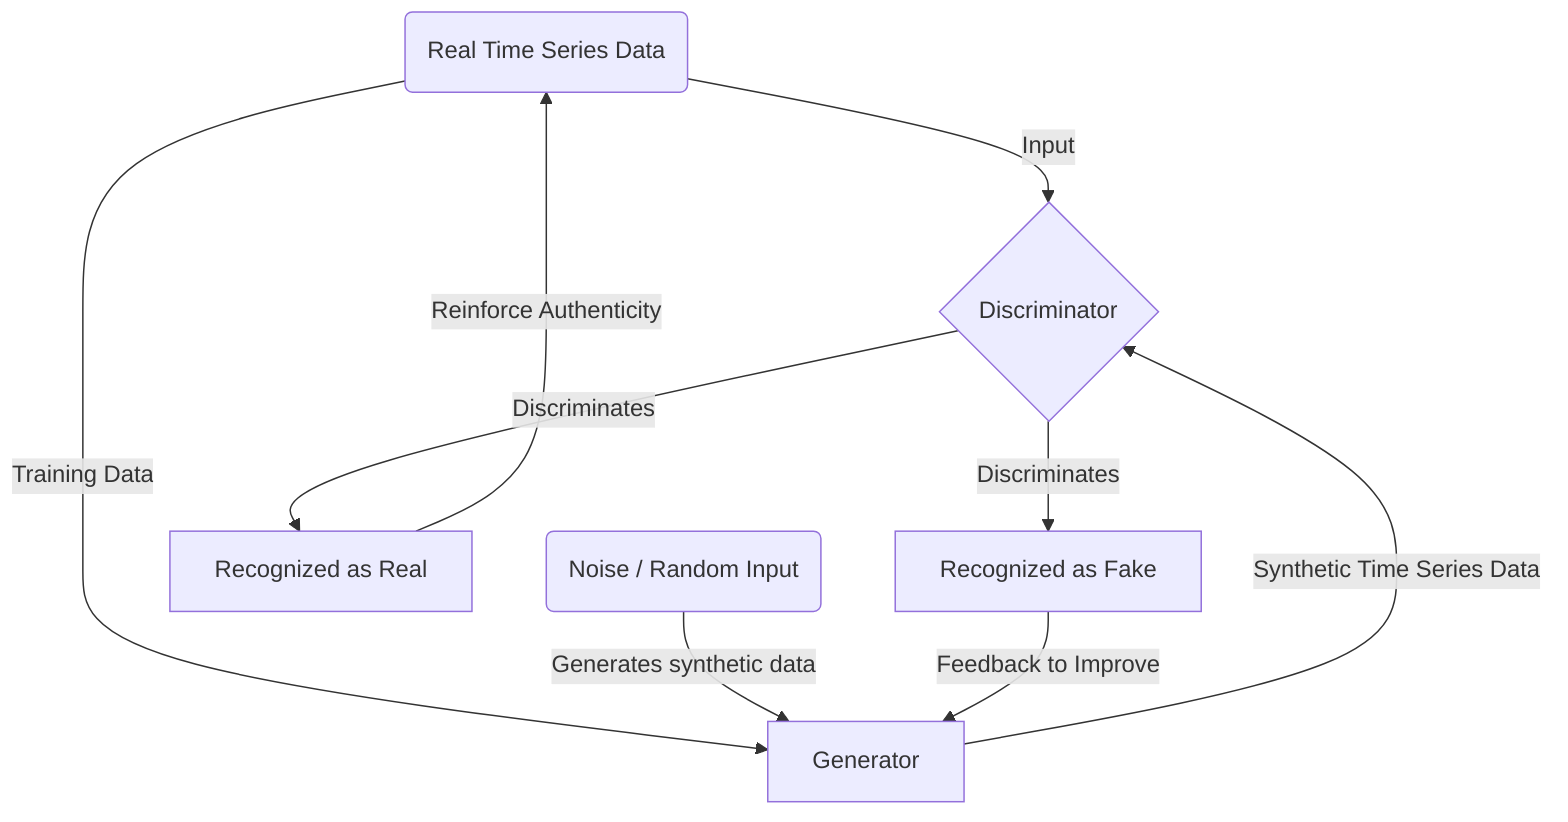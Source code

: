 graph TD
    TS(Real Time Series Data) -->|Input| D{Discriminator}
    TS -->|Training Data| G[Generator]
    noise(Noise / Random Input) -->|Generates synthetic data| G
    G -->|Synthetic Time Series Data| D
    D -->|Discriminates| real[Recognized as Real]
    D -->|Discriminates| fake[Recognized as Fake]
    fake -->|Feedback to Improve| G
    real -->|Reinforce Authenticity| TS
